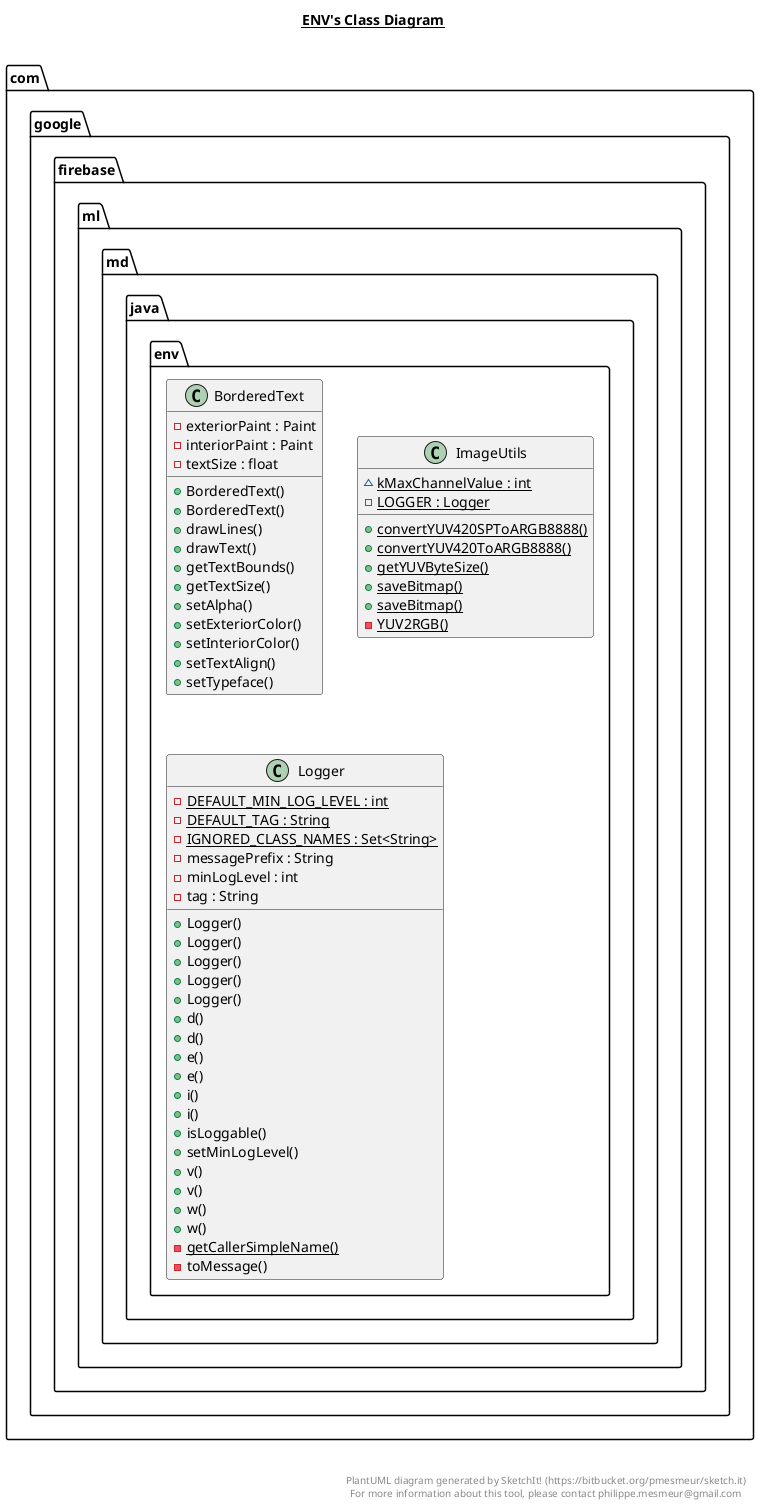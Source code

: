 @startuml

title __ENV's Class Diagram__\n

  namespace com.google.firebase.ml.md {
    namespace java {
      namespace env {
        class com.google.firebase.ml.md.java.env.BorderedText {
            - exteriorPaint : Paint
            - interiorPaint : Paint
            - textSize : float
            + BorderedText()
            + BorderedText()
            + drawLines()
            + drawText()
            + getTextBounds()
            + getTextSize()
            + setAlpha()
            + setExteriorColor()
            + setInteriorColor()
            + setTextAlign()
            + setTypeface()
        }
      }
    }
  }
  

  namespace com.google.firebase.ml.md {
    namespace java {
      namespace env {
        class com.google.firebase.ml.md.java.env.ImageUtils {
            {static} ~ kMaxChannelValue : int
            {static} - LOGGER : Logger
            {static} + convertYUV420SPToARGB8888()
            {static} + convertYUV420ToARGB8888()
            {static} + getYUVByteSize()
            {static} + saveBitmap()
            {static} + saveBitmap()
            {static} - YUV2RGB()
        }
      }
    }
  }
  

  namespace com.google.firebase.ml.md {
    namespace java {
      namespace env {
        class com.google.firebase.ml.md.java.env.Logger {
            {static} - DEFAULT_MIN_LOG_LEVEL : int
            {static} - DEFAULT_TAG : String
            {static} - IGNORED_CLASS_NAMES : Set<String>
            - messagePrefix : String
            - minLogLevel : int
            - tag : String
            + Logger()
            + Logger()
            + Logger()
            + Logger()
            + Logger()
            + d()
            + d()
            + e()
            + e()
            + i()
            + i()
            + isLoggable()
            + setMinLogLevel()
            + v()
            + v()
            + w()
            + w()
            {static} - getCallerSimpleName()
            - toMessage()
        }
      }
    }
  }
  



right footer


PlantUML diagram generated by SketchIt! (https://bitbucket.org/pmesmeur/sketch.it)
For more information about this tool, please contact philippe.mesmeur@gmail.com
endfooter

@enduml
